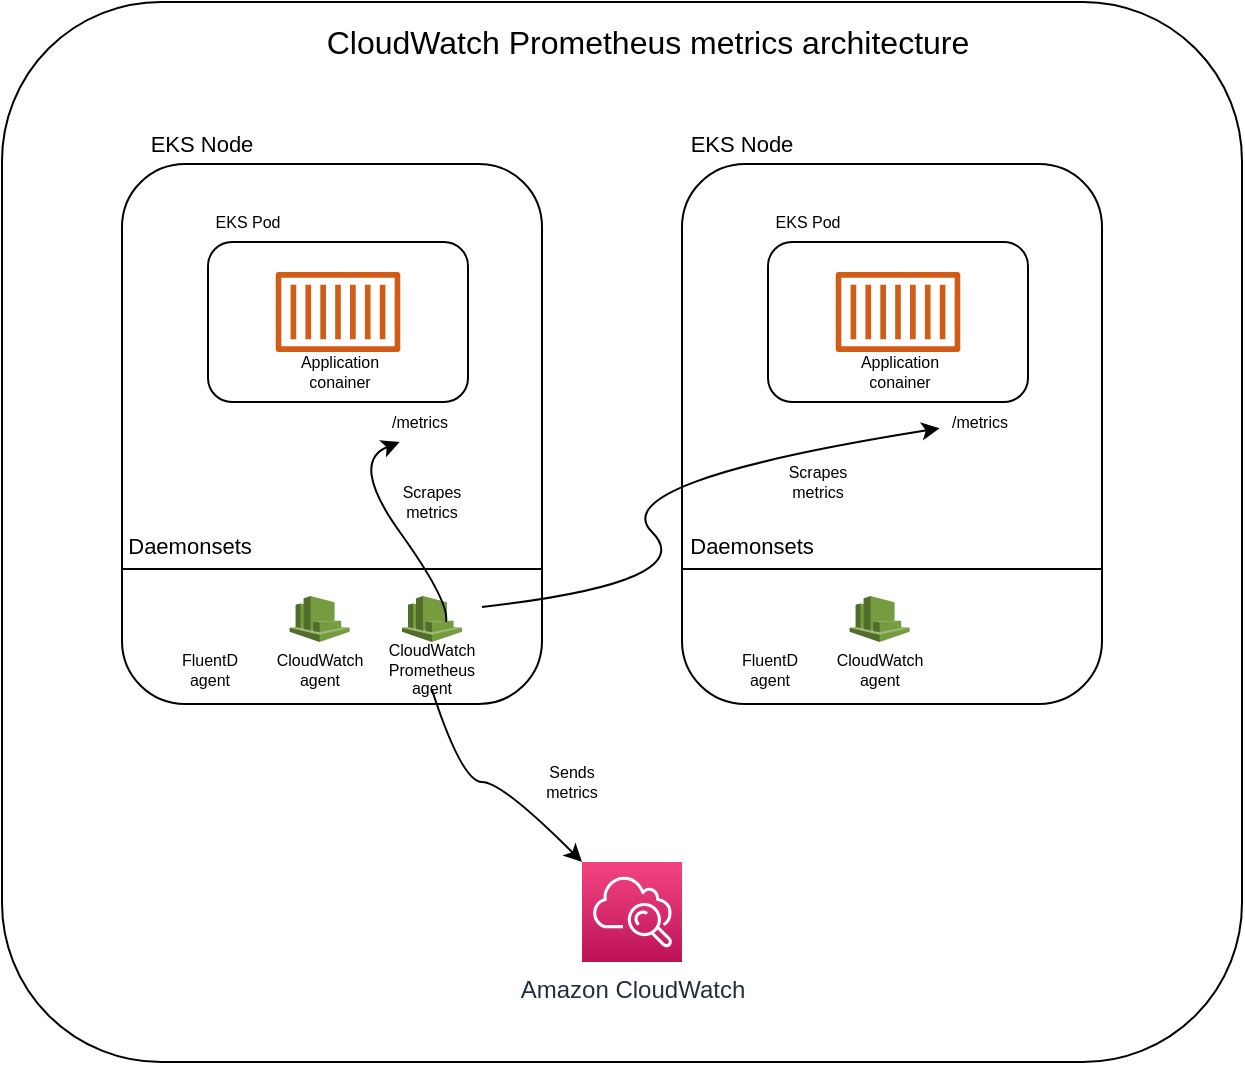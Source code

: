 <mxfile version="13.3.9" type="device"><diagram id="6hGFLwfOUW9BJ-s0fimq" name="Page-1"><mxGraphModel dx="1146" dy="942" grid="1" gridSize="10" guides="1" tooltips="1" connect="1" arrows="1" fold="1" page="1" pageScale="1" pageWidth="827" pageHeight="1169" math="0" shadow="0"><root><mxCell id="0"/><mxCell id="1" parent="0"/><mxCell id="50" value="" style="rounded=1;whiteSpace=wrap;html=1;fontSize=8;fontColor=#F0F0F0;labelBackgroundColor=#F2F2F2;" parent="1" vertex="1"><mxGeometry x="50" y="170" width="620" height="530" as="geometry"/></mxCell><mxCell id="2" value="Amazon CloudWatch" style="outlineConnect=0;fontColor=#232F3E;gradientColor=#F34482;gradientDirection=north;fillColor=#BC1356;strokeColor=#ffffff;dashed=0;verticalLabelPosition=bottom;verticalAlign=top;align=center;html=1;fontSize=12;fontStyle=0;aspect=fixed;shape=mxgraph.aws4.resourceIcon;resIcon=mxgraph.aws4.cloudwatch;" parent="1" vertex="1"><mxGeometry x="340" y="600" width="50" height="50" as="geometry"/></mxCell><mxCell id="3" value="" style="rounded=1;whiteSpace=wrap;html=1;" parent="1" vertex="1"><mxGeometry x="110" y="251" width="210" height="270" as="geometry"/></mxCell><mxCell id="9" value="" style="rounded=1;whiteSpace=wrap;html=1;" parent="1" vertex="1"><mxGeometry x="153" y="290" width="130" height="80" as="geometry"/></mxCell><mxCell id="10" value="" style="outlineConnect=0;fontColor=#232F3E;gradientColor=none;fillColor=#D05C17;strokeColor=none;dashed=0;verticalLabelPosition=bottom;verticalAlign=top;align=center;html=1;fontSize=12;fontStyle=0;aspect=fixed;pointerEvents=1;shape=mxgraph.aws4.container_1;" parent="1" vertex="1"><mxGeometry x="186.8" y="305" width="62.4" height="40" as="geometry"/></mxCell><mxCell id="12" value="" style="endArrow=none;html=1;exitX=0;exitY=0.75;exitDx=0;exitDy=0;entryX=1;entryY=0.75;entryDx=0;entryDy=0;" parent="1" source="3" target="3" edge="1"><mxGeometry width="50" height="50" relative="1" as="geometry"><mxPoint x="450" y="480" as="sourcePoint"/><mxPoint x="500" y="430" as="targetPoint"/></mxGeometry></mxCell><mxCell id="14" value="" style="outlineConnect=0;dashed=0;verticalLabelPosition=bottom;verticalAlign=top;align=center;html=1;shape=mxgraph.aws3.cloudwatch;fillColor=#759C3E;gradientColor=none;" parent="1" vertex="1"><mxGeometry x="193.8" y="467" width="30" height="23" as="geometry"/></mxCell><mxCell id="15" value="" style="outlineConnect=0;dashed=0;verticalLabelPosition=bottom;verticalAlign=top;align=center;html=1;shape=mxgraph.aws3.cloudwatch;fillColor=#759C3E;gradientColor=none;" parent="1" vertex="1"><mxGeometry x="250" y="467" width="30" height="23" as="geometry"/></mxCell><mxCell id="17" style="edgeStyle=orthogonalEdgeStyle;rounded=0;orthogonalLoop=1;jettySize=auto;html=1;exitX=0.5;exitY=1;exitDx=0;exitDy=0;" parent="1" edge="1"><mxGeometry relative="1" as="geometry"><mxPoint x="275" y="480" as="sourcePoint"/><mxPoint x="275" y="480" as="targetPoint"/></mxGeometry></mxCell><mxCell id="18" value="CloudWatch Prometheus agent" style="text;html=1;strokeColor=none;fillColor=none;align=center;verticalAlign=middle;whiteSpace=wrap;rounded=0;fontSize=8;" parent="1" vertex="1"><mxGeometry x="235" y="494" width="60" height="20" as="geometry"/></mxCell><mxCell id="19" value="CloudWatch agent" style="text;html=1;strokeColor=none;fillColor=none;align=center;verticalAlign=middle;whiteSpace=wrap;rounded=0;fontSize=8;" parent="1" vertex="1"><mxGeometry x="178.8" y="494" width="60" height="20" as="geometry"/></mxCell><mxCell id="20" value="FluentD agent" style="text;html=1;strokeColor=none;fillColor=none;align=center;verticalAlign=middle;whiteSpace=wrap;rounded=0;fontSize=8;" parent="1" vertex="1"><mxGeometry x="128.8" y="494" width="50" height="20" as="geometry"/></mxCell><mxCell id="21" value="EKS Pod" style="text;html=1;strokeColor=none;fillColor=none;align=center;verticalAlign=middle;whiteSpace=wrap;rounded=0;fontSize=8;" parent="1" vertex="1"><mxGeometry x="153" y="270" width="40" height="20" as="geometry"/></mxCell><mxCell id="22" value="Application conainer" style="text;html=1;strokeColor=none;fillColor=none;align=center;verticalAlign=middle;whiteSpace=wrap;rounded=0;fontSize=8;" parent="1" vertex="1"><mxGeometry x="198.8" y="345" width="40" height="20" as="geometry"/></mxCell><mxCell id="23" value="/metrics" style="text;html=1;strokeColor=none;fillColor=none;align=center;verticalAlign=middle;whiteSpace=wrap;rounded=0;fontSize=8;" parent="1" vertex="1"><mxGeometry x="238.8" y="370" width="40" height="20" as="geometry"/></mxCell><mxCell id="25" value="" style="rounded=1;whiteSpace=wrap;html=1;" parent="1" vertex="1"><mxGeometry x="390" y="251" width="210" height="270" as="geometry"/></mxCell><mxCell id="27" value="" style="rounded=1;whiteSpace=wrap;html=1;" parent="1" vertex="1"><mxGeometry x="433" y="290" width="130" height="80" as="geometry"/></mxCell><mxCell id="28" value="" style="outlineConnect=0;fontColor=#232F3E;gradientColor=none;fillColor=#D05C17;strokeColor=none;dashed=0;verticalLabelPosition=bottom;verticalAlign=top;align=center;html=1;fontSize=12;fontStyle=0;aspect=fixed;pointerEvents=1;shape=mxgraph.aws4.container_1;" parent="1" vertex="1"><mxGeometry x="466.8" y="305" width="62.4" height="40" as="geometry"/></mxCell><mxCell id="29" value="" style="endArrow=none;html=1;exitX=0;exitY=0.75;exitDx=0;exitDy=0;entryX=1;entryY=0.75;entryDx=0;entryDy=0;" parent="1" source="25" target="25" edge="1"><mxGeometry width="50" height="50" relative="1" as="geometry"><mxPoint x="730" y="480" as="sourcePoint"/><mxPoint x="780" y="430" as="targetPoint"/></mxGeometry></mxCell><mxCell id="31" value="" style="outlineConnect=0;dashed=0;verticalLabelPosition=bottom;verticalAlign=top;align=center;html=1;shape=mxgraph.aws3.cloudwatch;fillColor=#759C3E;gradientColor=none;" parent="1" vertex="1"><mxGeometry x="473.8" y="467" width="30" height="23" as="geometry"/></mxCell><mxCell id="34" style="edgeStyle=orthogonalEdgeStyle;rounded=0;orthogonalLoop=1;jettySize=auto;html=1;exitX=0.5;exitY=1;exitDx=0;exitDy=0;" parent="1" edge="1"><mxGeometry relative="1" as="geometry"><mxPoint x="555" y="480" as="sourcePoint"/><mxPoint x="555" y="480" as="targetPoint"/></mxGeometry></mxCell><mxCell id="36" value="CloudWatch agent" style="text;html=1;strokeColor=none;fillColor=none;align=center;verticalAlign=middle;whiteSpace=wrap;rounded=0;fontSize=8;" parent="1" vertex="1"><mxGeometry x="458.8" y="494" width="60" height="20" as="geometry"/></mxCell><mxCell id="37" value="FluentD agent" style="text;html=1;strokeColor=none;fillColor=none;align=center;verticalAlign=middle;whiteSpace=wrap;rounded=0;fontSize=8;" parent="1" vertex="1"><mxGeometry x="408.8" y="494" width="50" height="20" as="geometry"/></mxCell><mxCell id="38" value="EKS Pod" style="text;html=1;strokeColor=none;fillColor=none;align=center;verticalAlign=middle;whiteSpace=wrap;rounded=0;fontSize=8;" parent="1" vertex="1"><mxGeometry x="433" y="270" width="40" height="20" as="geometry"/></mxCell><mxCell id="39" value="Application conainer" style="text;html=1;strokeColor=none;fillColor=none;align=center;verticalAlign=middle;whiteSpace=wrap;rounded=0;fontSize=8;" parent="1" vertex="1"><mxGeometry x="478.8" y="345" width="40" height="20" as="geometry"/></mxCell><mxCell id="40" value="/metrics" style="text;html=1;strokeColor=none;fillColor=none;align=center;verticalAlign=middle;whiteSpace=wrap;rounded=0;fontSize=8;" parent="1" vertex="1"><mxGeometry x="518.8" y="370" width="40" height="20" as="geometry"/></mxCell><mxCell id="42" value="EKS Node" style="text;html=1;strokeColor=none;fillColor=none;align=center;verticalAlign=middle;whiteSpace=wrap;rounded=0;fontSize=11;" parent="1" vertex="1"><mxGeometry x="120" y="231" width="60" height="20" as="geometry"/></mxCell><mxCell id="43" value="EKS Node" style="text;html=1;strokeColor=none;fillColor=none;align=center;verticalAlign=middle;whiteSpace=wrap;rounded=0;fontSize=11;" parent="1" vertex="1"><mxGeometry x="390" y="231" width="60" height="20" as="geometry"/></mxCell><mxCell id="44" value="" style="curved=1;endArrow=classic;html=1;exitX=1;exitY=0.75;exitDx=0;exitDy=0;" parent="1" target="40" edge="1"><mxGeometry width="50" height="50" relative="1" as="geometry"><mxPoint x="290" y="472.5" as="sourcePoint"/><mxPoint x="400" y="410" as="targetPoint"/><Array as="points"><mxPoint x="400" y="460"/><mxPoint x="350" y="410"/></Array></mxGeometry></mxCell><mxCell id="45" value="" style="curved=1;endArrow=classic;html=1;entryX=0.25;entryY=1;entryDx=0;entryDy=0;" parent="1" target="23" edge="1"><mxGeometry width="50" height="50" relative="1" as="geometry"><mxPoint x="272" y="480" as="sourcePoint"/><mxPoint x="240" y="390" as="targetPoint"/><Array as="points"><mxPoint x="274" y="470"/><mxPoint x="223.8" y="400"/></Array></mxGeometry></mxCell><mxCell id="46" value="" style="curved=1;endArrow=classic;html=1;exitX=0.5;exitY=1;exitDx=0;exitDy=0;" parent="1" source="18" target="2" edge="1"><mxGeometry width="50" height="50" relative="1" as="geometry"><mxPoint x="220" y="610" as="sourcePoint"/><mxPoint x="270" y="560" as="targetPoint"/><Array as="points"><mxPoint x="280" y="560"/><mxPoint x="300" y="560"/></Array></mxGeometry></mxCell><mxCell id="47" value="Scrapes metrics" style="text;html=1;strokeColor=none;fillColor=none;align=center;verticalAlign=middle;whiteSpace=wrap;rounded=0;fontSize=8;" parent="1" vertex="1"><mxGeometry x="240" y="410" width="50" height="20" as="geometry"/></mxCell><mxCell id="48" value="Scrapes metrics" style="text;html=1;strokeColor=none;fillColor=none;align=center;verticalAlign=middle;whiteSpace=wrap;rounded=0;fontSize=8;" parent="1" vertex="1"><mxGeometry x="433" y="400" width="50" height="20" as="geometry"/></mxCell><mxCell id="49" value="Sends metrics" style="text;html=1;strokeColor=none;fillColor=none;align=center;verticalAlign=middle;whiteSpace=wrap;rounded=0;fontSize=8;" parent="1" vertex="1"><mxGeometry x="310" y="550" width="50" height="20" as="geometry"/></mxCell><mxCell id="51" value="CloudWatch Prometheus metrics architecture" style="text;html=1;strokeColor=none;fillColor=none;align=center;verticalAlign=middle;whiteSpace=wrap;rounded=0;fontSize=16;" parent="1" vertex="1"><mxGeometry x="198.8" y="180" width="348.2" height="20" as="geometry"/></mxCell><mxCell id="xP_IfYcjCq6Taw4NWD69-51" value="" style="shape=image;verticalLabelPosition=bottom;labelBackgroundColor=#ffffff;verticalAlign=top;aspect=fixed;imageAspect=0;image=https://raw.githubusercontent.com/fluent/fluentd-docs/master/public/logo/Fluentd_icon.png;" vertex="1" parent="1"><mxGeometry x="141.37" y="467" width="24.87" height="20.5" as="geometry"/></mxCell><mxCell id="xP_IfYcjCq6Taw4NWD69-52" value="" style="shape=image;verticalLabelPosition=bottom;labelBackgroundColor=#ffffff;verticalAlign=top;aspect=fixed;imageAspect=0;image=http://cdn.rancher.com/wp-content/uploads/2015/05/27094511/prometheus-logo-square.png;" vertex="1" parent="1"><mxGeometry x="260" y="450" width="40" height="40" as="geometry"/></mxCell><mxCell id="xP_IfYcjCq6Taw4NWD69-53" value="" style="shape=image;verticalLabelPosition=bottom;labelBackgroundColor=#ffffff;verticalAlign=top;aspect=fixed;imageAspect=0;image=https://raw.githubusercontent.com/fluent/fluentd-docs/master/public/logo/Fluentd_icon.png;" vertex="1" parent="1"><mxGeometry x="421.37" y="467" width="24.87" height="20.5" as="geometry"/></mxCell><mxCell id="xP_IfYcjCq6Taw4NWD69-54" value="Daemonsets" style="text;html=1;strokeColor=none;fillColor=none;align=center;verticalAlign=middle;whiteSpace=wrap;rounded=0;fontSize=11;" vertex="1" parent="1"><mxGeometry x="114" y="432" width="60" height="20" as="geometry"/></mxCell><mxCell id="xP_IfYcjCq6Taw4NWD69-55" value="Daemonsets" style="text;html=1;strokeColor=none;fillColor=none;align=center;verticalAlign=middle;whiteSpace=wrap;rounded=0;fontSize=11;" vertex="1" parent="1"><mxGeometry x="394.8" y="432" width="60" height="20" as="geometry"/></mxCell></root></mxGraphModel></diagram></mxfile>